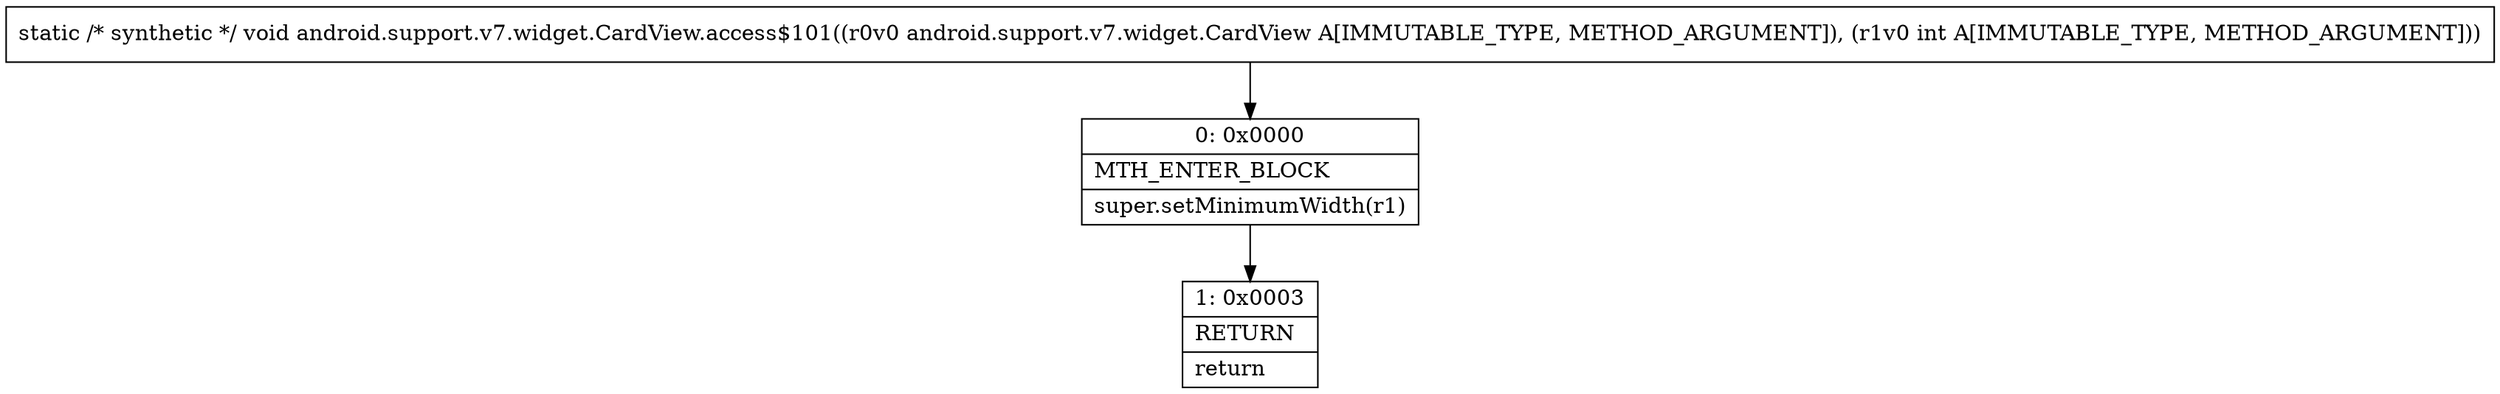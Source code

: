 digraph "CFG forandroid.support.v7.widget.CardView.access$101(Landroid\/support\/v7\/widget\/CardView;I)V" {
Node_0 [shape=record,label="{0\:\ 0x0000|MTH_ENTER_BLOCK\l|super.setMinimumWidth(r1)\l}"];
Node_1 [shape=record,label="{1\:\ 0x0003|RETURN\l|return\l}"];
MethodNode[shape=record,label="{static \/* synthetic *\/ void android.support.v7.widget.CardView.access$101((r0v0 android.support.v7.widget.CardView A[IMMUTABLE_TYPE, METHOD_ARGUMENT]), (r1v0 int A[IMMUTABLE_TYPE, METHOD_ARGUMENT])) }"];
MethodNode -> Node_0;
Node_0 -> Node_1;
}

